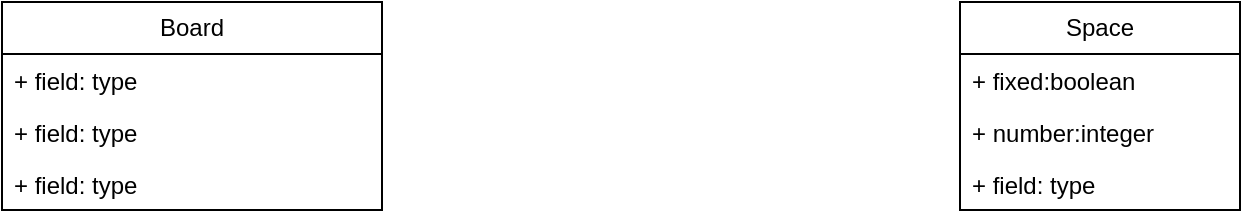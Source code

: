 <mxfile version="26.0.14">
  <diagram name="Página-1" id="rAEoAhLbvgOYpfqd7gC-">
    <mxGraphModel dx="872" dy="469" grid="1" gridSize="10" guides="1" tooltips="1" connect="1" arrows="1" fold="1" page="1" pageScale="1" pageWidth="827" pageHeight="1169" math="0" shadow="0">
      <root>
        <mxCell id="0" />
        <mxCell id="1" parent="0" />
        <mxCell id="z8EFFu52W9cVrzL_I5Kp-9" value="Board" style="swimlane;fontStyle=0;childLayout=stackLayout;horizontal=1;startSize=26;fillColor=none;horizontalStack=0;resizeParent=1;resizeParentMax=0;resizeLast=0;collapsible=1;marginBottom=0;whiteSpace=wrap;html=1;" vertex="1" parent="1">
          <mxGeometry x="60" y="80" width="190" height="104" as="geometry" />
        </mxCell>
        <mxCell id="z8EFFu52W9cVrzL_I5Kp-10" value="+ field: type" style="text;strokeColor=none;fillColor=none;align=left;verticalAlign=top;spacingLeft=4;spacingRight=4;overflow=hidden;rotatable=0;points=[[0,0.5],[1,0.5]];portConstraint=eastwest;whiteSpace=wrap;html=1;" vertex="1" parent="z8EFFu52W9cVrzL_I5Kp-9">
          <mxGeometry y="26" width="190" height="26" as="geometry" />
        </mxCell>
        <mxCell id="z8EFFu52W9cVrzL_I5Kp-11" value="+ field: type" style="text;strokeColor=none;fillColor=none;align=left;verticalAlign=top;spacingLeft=4;spacingRight=4;overflow=hidden;rotatable=0;points=[[0,0.5],[1,0.5]];portConstraint=eastwest;whiteSpace=wrap;html=1;" vertex="1" parent="z8EFFu52W9cVrzL_I5Kp-9">
          <mxGeometry y="52" width="190" height="26" as="geometry" />
        </mxCell>
        <mxCell id="z8EFFu52W9cVrzL_I5Kp-12" value="+ field: type" style="text;strokeColor=none;fillColor=none;align=left;verticalAlign=top;spacingLeft=4;spacingRight=4;overflow=hidden;rotatable=0;points=[[0,0.5],[1,0.5]];portConstraint=eastwest;whiteSpace=wrap;html=1;" vertex="1" parent="z8EFFu52W9cVrzL_I5Kp-9">
          <mxGeometry y="78" width="190" height="26" as="geometry" />
        </mxCell>
        <mxCell id="z8EFFu52W9cVrzL_I5Kp-13" value="Space" style="swimlane;fontStyle=0;childLayout=stackLayout;horizontal=1;startSize=26;fillColor=none;horizontalStack=0;resizeParent=1;resizeParentMax=0;resizeLast=0;collapsible=1;marginBottom=0;whiteSpace=wrap;html=1;" vertex="1" parent="1">
          <mxGeometry x="539" y="80" width="140" height="104" as="geometry" />
        </mxCell>
        <mxCell id="z8EFFu52W9cVrzL_I5Kp-14" value="+ fixed:boolean&lt;div&gt;&lt;br&gt;&lt;/div&gt;" style="text;strokeColor=none;fillColor=none;align=left;verticalAlign=top;spacingLeft=4;spacingRight=4;overflow=hidden;rotatable=0;points=[[0,0.5],[1,0.5]];portConstraint=eastwest;whiteSpace=wrap;html=1;" vertex="1" parent="z8EFFu52W9cVrzL_I5Kp-13">
          <mxGeometry y="26" width="140" height="26" as="geometry" />
        </mxCell>
        <mxCell id="z8EFFu52W9cVrzL_I5Kp-15" value="+ number:integer" style="text;strokeColor=none;fillColor=none;align=left;verticalAlign=top;spacingLeft=4;spacingRight=4;overflow=hidden;rotatable=0;points=[[0,0.5],[1,0.5]];portConstraint=eastwest;whiteSpace=wrap;html=1;" vertex="1" parent="z8EFFu52W9cVrzL_I5Kp-13">
          <mxGeometry y="52" width="140" height="26" as="geometry" />
        </mxCell>
        <mxCell id="z8EFFu52W9cVrzL_I5Kp-16" value="+ field: type" style="text;strokeColor=none;fillColor=none;align=left;verticalAlign=top;spacingLeft=4;spacingRight=4;overflow=hidden;rotatable=0;points=[[0,0.5],[1,0.5]];portConstraint=eastwest;whiteSpace=wrap;html=1;" vertex="1" parent="z8EFFu52W9cVrzL_I5Kp-13">
          <mxGeometry y="78" width="140" height="26" as="geometry" />
        </mxCell>
      </root>
    </mxGraphModel>
  </diagram>
</mxfile>
